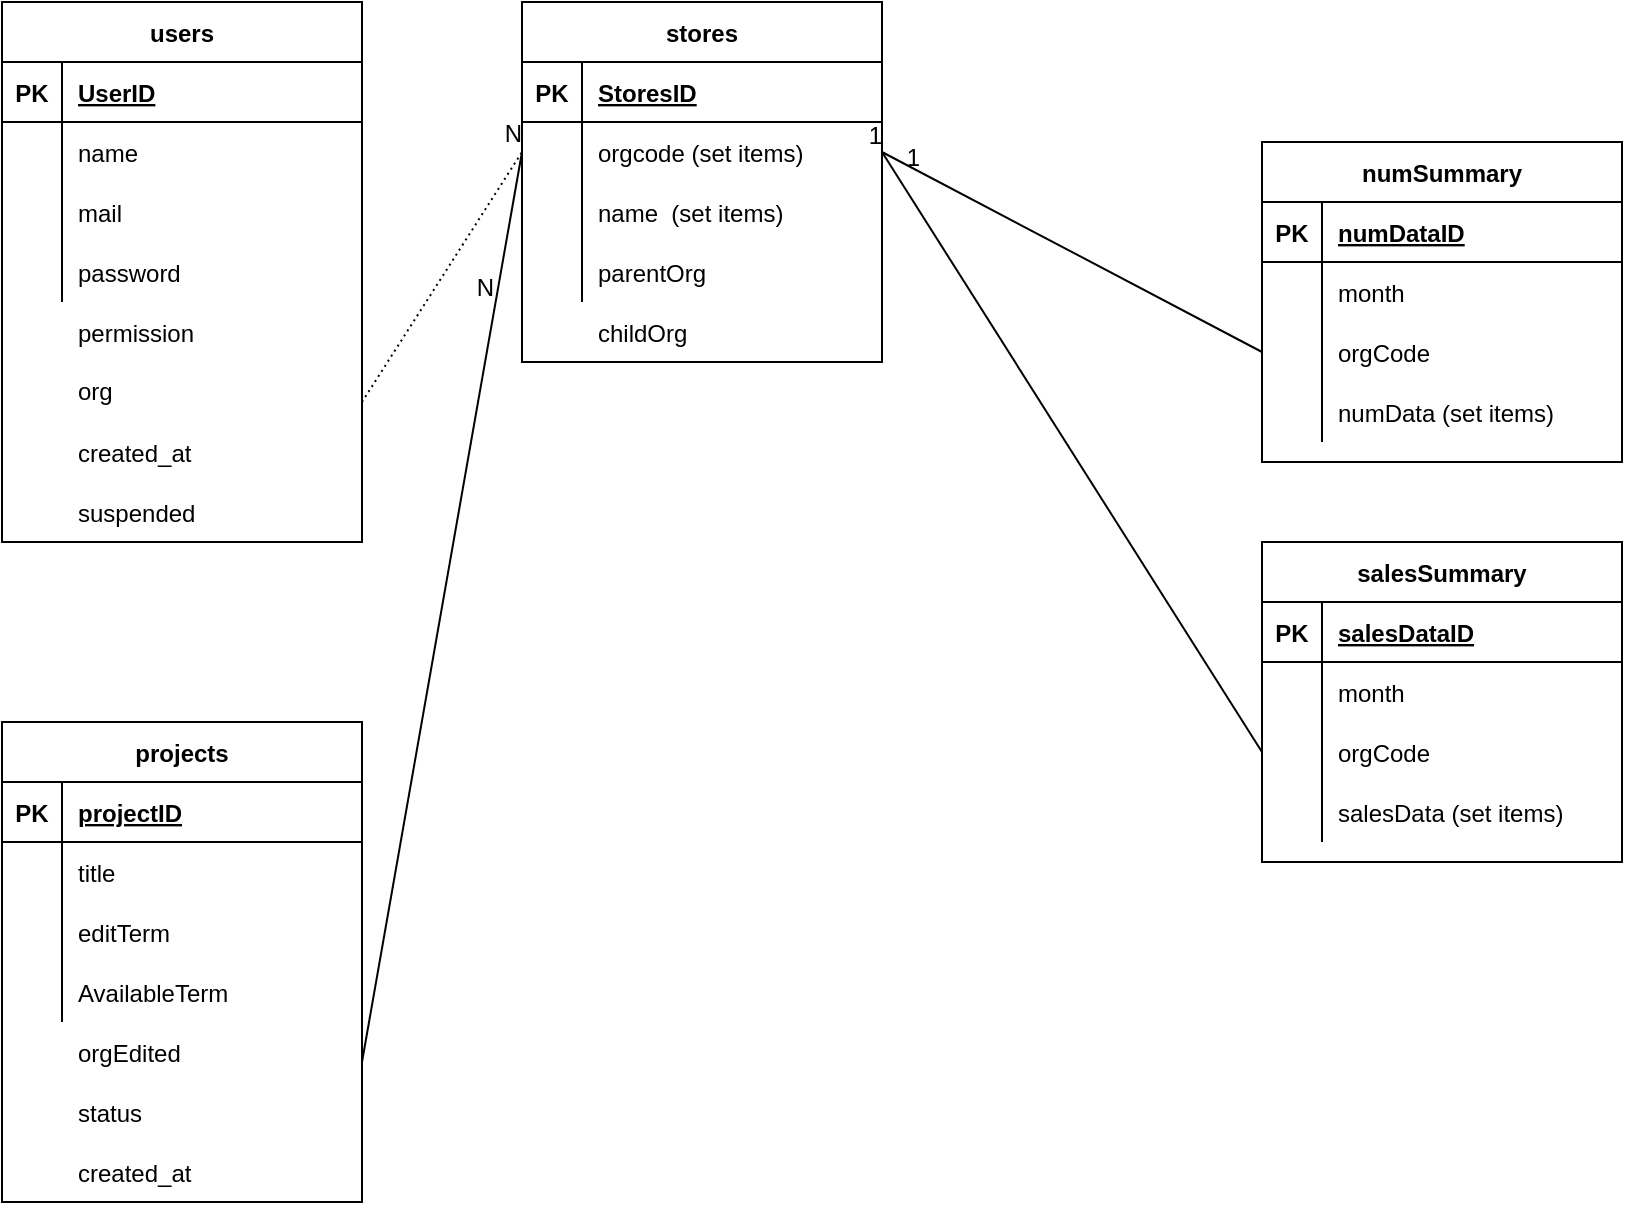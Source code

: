 <mxfile version="17.1.3" type="github">
  <diagram id="ukIvg0BYkN2WDy8ulzPw" name="Page-1">
    <mxGraphModel dx="623" dy="411" grid="1" gridSize="10" guides="1" tooltips="1" connect="1" arrows="1" fold="1" page="1" pageScale="1" pageWidth="1169" pageHeight="827" math="0" shadow="0">
      <root>
        <mxCell id="0" />
        <mxCell id="1" parent="0" />
        <mxCell id="ebwm0bZ7i5sZ_VefGsjz-1" value="users" style="shape=table;startSize=30;container=1;collapsible=1;childLayout=tableLayout;fixedRows=1;rowLines=0;fontStyle=1;align=center;resizeLast=1;" parent="1" vertex="1">
          <mxGeometry x="250" y="130" width="180" height="270" as="geometry" />
        </mxCell>
        <mxCell id="ebwm0bZ7i5sZ_VefGsjz-2" value="" style="shape=tableRow;horizontal=0;startSize=0;swimlaneHead=0;swimlaneBody=0;fillColor=none;collapsible=0;dropTarget=0;points=[[0,0.5],[1,0.5]];portConstraint=eastwest;top=0;left=0;right=0;bottom=1;" parent="ebwm0bZ7i5sZ_VefGsjz-1" vertex="1">
          <mxGeometry y="30" width="180" height="30" as="geometry" />
        </mxCell>
        <mxCell id="ebwm0bZ7i5sZ_VefGsjz-3" value="PK" style="shape=partialRectangle;connectable=0;fillColor=none;top=0;left=0;bottom=0;right=0;fontStyle=1;overflow=hidden;" parent="ebwm0bZ7i5sZ_VefGsjz-2" vertex="1">
          <mxGeometry width="30" height="30" as="geometry">
            <mxRectangle width="30" height="30" as="alternateBounds" />
          </mxGeometry>
        </mxCell>
        <mxCell id="ebwm0bZ7i5sZ_VefGsjz-4" value="UserID" style="shape=partialRectangle;connectable=0;fillColor=none;top=0;left=0;bottom=0;right=0;align=left;spacingLeft=6;fontStyle=5;overflow=hidden;" parent="ebwm0bZ7i5sZ_VefGsjz-2" vertex="1">
          <mxGeometry x="30" width="150" height="30" as="geometry">
            <mxRectangle width="150" height="30" as="alternateBounds" />
          </mxGeometry>
        </mxCell>
        <mxCell id="ebwm0bZ7i5sZ_VefGsjz-5" value="" style="shape=tableRow;horizontal=0;startSize=0;swimlaneHead=0;swimlaneBody=0;fillColor=none;collapsible=0;dropTarget=0;points=[[0,0.5],[1,0.5]];portConstraint=eastwest;top=0;left=0;right=0;bottom=0;" parent="ebwm0bZ7i5sZ_VefGsjz-1" vertex="1">
          <mxGeometry y="60" width="180" height="30" as="geometry" />
        </mxCell>
        <mxCell id="ebwm0bZ7i5sZ_VefGsjz-6" value="" style="shape=partialRectangle;connectable=0;fillColor=none;top=0;left=0;bottom=0;right=0;editable=1;overflow=hidden;" parent="ebwm0bZ7i5sZ_VefGsjz-5" vertex="1">
          <mxGeometry width="30" height="30" as="geometry">
            <mxRectangle width="30" height="30" as="alternateBounds" />
          </mxGeometry>
        </mxCell>
        <mxCell id="ebwm0bZ7i5sZ_VefGsjz-7" value="name" style="shape=partialRectangle;connectable=0;fillColor=none;top=0;left=0;bottom=0;right=0;align=left;spacingLeft=6;overflow=hidden;" parent="ebwm0bZ7i5sZ_VefGsjz-5" vertex="1">
          <mxGeometry x="30" width="150" height="30" as="geometry">
            <mxRectangle width="150" height="30" as="alternateBounds" />
          </mxGeometry>
        </mxCell>
        <mxCell id="ebwm0bZ7i5sZ_VefGsjz-8" value="" style="shape=tableRow;horizontal=0;startSize=0;swimlaneHead=0;swimlaneBody=0;fillColor=none;collapsible=0;dropTarget=0;points=[[0,0.5],[1,0.5]];portConstraint=eastwest;top=0;left=0;right=0;bottom=0;" parent="ebwm0bZ7i5sZ_VefGsjz-1" vertex="1">
          <mxGeometry y="90" width="180" height="30" as="geometry" />
        </mxCell>
        <mxCell id="ebwm0bZ7i5sZ_VefGsjz-9" value="" style="shape=partialRectangle;connectable=0;fillColor=none;top=0;left=0;bottom=0;right=0;editable=1;overflow=hidden;" parent="ebwm0bZ7i5sZ_VefGsjz-8" vertex="1">
          <mxGeometry width="30" height="30" as="geometry">
            <mxRectangle width="30" height="30" as="alternateBounds" />
          </mxGeometry>
        </mxCell>
        <mxCell id="ebwm0bZ7i5sZ_VefGsjz-10" value="mail" style="shape=partialRectangle;connectable=0;fillColor=none;top=0;left=0;bottom=0;right=0;align=left;spacingLeft=6;overflow=hidden;" parent="ebwm0bZ7i5sZ_VefGsjz-8" vertex="1">
          <mxGeometry x="30" width="150" height="30" as="geometry">
            <mxRectangle width="150" height="30" as="alternateBounds" />
          </mxGeometry>
        </mxCell>
        <mxCell id="ebwm0bZ7i5sZ_VefGsjz-11" value="" style="shape=tableRow;horizontal=0;startSize=0;swimlaneHead=0;swimlaneBody=0;fillColor=none;collapsible=0;dropTarget=0;points=[[0,0.5],[1,0.5]];portConstraint=eastwest;top=0;left=0;right=0;bottom=0;" parent="ebwm0bZ7i5sZ_VefGsjz-1" vertex="1">
          <mxGeometry y="120" width="180" height="30" as="geometry" />
        </mxCell>
        <mxCell id="ebwm0bZ7i5sZ_VefGsjz-12" value="" style="shape=partialRectangle;connectable=0;fillColor=none;top=0;left=0;bottom=0;right=0;editable=1;overflow=hidden;" parent="ebwm0bZ7i5sZ_VefGsjz-11" vertex="1">
          <mxGeometry width="30" height="30" as="geometry">
            <mxRectangle width="30" height="30" as="alternateBounds" />
          </mxGeometry>
        </mxCell>
        <mxCell id="ebwm0bZ7i5sZ_VefGsjz-13" value="password" style="shape=partialRectangle;connectable=0;fillColor=none;top=0;left=0;bottom=0;right=0;align=left;spacingLeft=6;overflow=hidden;" parent="ebwm0bZ7i5sZ_VefGsjz-11" vertex="1">
          <mxGeometry x="30" width="150" height="30" as="geometry">
            <mxRectangle width="150" height="30" as="alternateBounds" />
          </mxGeometry>
        </mxCell>
        <mxCell id="5seA8CNxQJPX0N7-a4S8-1" value="stores" style="shape=table;startSize=30;container=1;collapsible=1;childLayout=tableLayout;fixedRows=1;rowLines=0;fontStyle=1;align=center;resizeLast=1;" vertex="1" parent="1">
          <mxGeometry x="510" y="130" width="180" height="180" as="geometry" />
        </mxCell>
        <mxCell id="5seA8CNxQJPX0N7-a4S8-2" value="" style="shape=tableRow;horizontal=0;startSize=0;swimlaneHead=0;swimlaneBody=0;fillColor=none;collapsible=0;dropTarget=0;points=[[0,0.5],[1,0.5]];portConstraint=eastwest;top=0;left=0;right=0;bottom=1;" vertex="1" parent="5seA8CNxQJPX0N7-a4S8-1">
          <mxGeometry y="30" width="180" height="30" as="geometry" />
        </mxCell>
        <mxCell id="5seA8CNxQJPX0N7-a4S8-3" value="PK" style="shape=partialRectangle;connectable=0;fillColor=none;top=0;left=0;bottom=0;right=0;fontStyle=1;overflow=hidden;" vertex="1" parent="5seA8CNxQJPX0N7-a4S8-2">
          <mxGeometry width="30" height="30" as="geometry">
            <mxRectangle width="30" height="30" as="alternateBounds" />
          </mxGeometry>
        </mxCell>
        <mxCell id="5seA8CNxQJPX0N7-a4S8-4" value="StoresID" style="shape=partialRectangle;connectable=0;fillColor=none;top=0;left=0;bottom=0;right=0;align=left;spacingLeft=6;fontStyle=5;overflow=hidden;" vertex="1" parent="5seA8CNxQJPX0N7-a4S8-2">
          <mxGeometry x="30" width="150" height="30" as="geometry">
            <mxRectangle width="150" height="30" as="alternateBounds" />
          </mxGeometry>
        </mxCell>
        <mxCell id="5seA8CNxQJPX0N7-a4S8-5" value="" style="shape=tableRow;horizontal=0;startSize=0;swimlaneHead=0;swimlaneBody=0;fillColor=none;collapsible=0;dropTarget=0;points=[[0,0.5],[1,0.5]];portConstraint=eastwest;top=0;left=0;right=0;bottom=0;" vertex="1" parent="5seA8CNxQJPX0N7-a4S8-1">
          <mxGeometry y="60" width="180" height="30" as="geometry" />
        </mxCell>
        <mxCell id="5seA8CNxQJPX0N7-a4S8-6" value="" style="shape=partialRectangle;connectable=0;fillColor=none;top=0;left=0;bottom=0;right=0;editable=1;overflow=hidden;" vertex="1" parent="5seA8CNxQJPX0N7-a4S8-5">
          <mxGeometry width="30" height="30" as="geometry">
            <mxRectangle width="30" height="30" as="alternateBounds" />
          </mxGeometry>
        </mxCell>
        <mxCell id="5seA8CNxQJPX0N7-a4S8-7" value="orgcode (set items)" style="shape=partialRectangle;connectable=0;fillColor=none;top=0;left=0;bottom=0;right=0;align=left;spacingLeft=6;overflow=hidden;" vertex="1" parent="5seA8CNxQJPX0N7-a4S8-5">
          <mxGeometry x="30" width="150" height="30" as="geometry">
            <mxRectangle width="150" height="30" as="alternateBounds" />
          </mxGeometry>
        </mxCell>
        <mxCell id="5seA8CNxQJPX0N7-a4S8-8" value="" style="shape=tableRow;horizontal=0;startSize=0;swimlaneHead=0;swimlaneBody=0;fillColor=none;collapsible=0;dropTarget=0;points=[[0,0.5],[1,0.5]];portConstraint=eastwest;top=0;left=0;right=0;bottom=0;" vertex="1" parent="5seA8CNxQJPX0N7-a4S8-1">
          <mxGeometry y="90" width="180" height="30" as="geometry" />
        </mxCell>
        <mxCell id="5seA8CNxQJPX0N7-a4S8-9" value="" style="shape=partialRectangle;connectable=0;fillColor=none;top=0;left=0;bottom=0;right=0;editable=1;overflow=hidden;" vertex="1" parent="5seA8CNxQJPX0N7-a4S8-8">
          <mxGeometry width="30" height="30" as="geometry">
            <mxRectangle width="30" height="30" as="alternateBounds" />
          </mxGeometry>
        </mxCell>
        <mxCell id="5seA8CNxQJPX0N7-a4S8-10" value="name  (set items)" style="shape=partialRectangle;connectable=0;fillColor=none;top=0;left=0;bottom=0;right=0;align=left;spacingLeft=6;overflow=hidden;" vertex="1" parent="5seA8CNxQJPX0N7-a4S8-8">
          <mxGeometry x="30" width="150" height="30" as="geometry">
            <mxRectangle width="150" height="30" as="alternateBounds" />
          </mxGeometry>
        </mxCell>
        <mxCell id="5seA8CNxQJPX0N7-a4S8-11" value="" style="shape=tableRow;horizontal=0;startSize=0;swimlaneHead=0;swimlaneBody=0;fillColor=none;collapsible=0;dropTarget=0;points=[[0,0.5],[1,0.5]];portConstraint=eastwest;top=0;left=0;right=0;bottom=0;" vertex="1" parent="5seA8CNxQJPX0N7-a4S8-1">
          <mxGeometry y="120" width="180" height="30" as="geometry" />
        </mxCell>
        <mxCell id="5seA8CNxQJPX0N7-a4S8-12" value="" style="shape=partialRectangle;connectable=0;fillColor=none;top=0;left=0;bottom=0;right=0;editable=1;overflow=hidden;" vertex="1" parent="5seA8CNxQJPX0N7-a4S8-11">
          <mxGeometry width="30" height="30" as="geometry">
            <mxRectangle width="30" height="30" as="alternateBounds" />
          </mxGeometry>
        </mxCell>
        <mxCell id="5seA8CNxQJPX0N7-a4S8-13" value="parentOrg" style="shape=partialRectangle;connectable=0;fillColor=none;top=0;left=0;bottom=0;right=0;align=left;spacingLeft=6;overflow=hidden;" vertex="1" parent="5seA8CNxQJPX0N7-a4S8-11">
          <mxGeometry x="30" width="150" height="30" as="geometry">
            <mxRectangle width="150" height="30" as="alternateBounds" />
          </mxGeometry>
        </mxCell>
        <mxCell id="5seA8CNxQJPX0N7-a4S8-14" value="permission" style="shape=partialRectangle;connectable=0;fillColor=none;top=0;left=0;bottom=0;right=0;align=left;spacingLeft=6;overflow=hidden;" vertex="1" parent="1">
          <mxGeometry x="280" y="280" width="150" height="30" as="geometry">
            <mxRectangle width="150" height="30" as="alternateBounds" />
          </mxGeometry>
        </mxCell>
        <mxCell id="5seA8CNxQJPX0N7-a4S8-15" value="org" style="shape=partialRectangle;connectable=0;fillColor=none;top=0;left=0;bottom=0;right=0;align=left;spacingLeft=6;overflow=hidden;" vertex="1" parent="1">
          <mxGeometry x="280" y="309" width="150" height="30" as="geometry">
            <mxRectangle width="150" height="30" as="alternateBounds" />
          </mxGeometry>
        </mxCell>
        <mxCell id="5seA8CNxQJPX0N7-a4S8-16" value="created_at" style="shape=partialRectangle;connectable=0;fillColor=none;top=0;left=0;bottom=0;right=0;align=left;spacingLeft=6;overflow=hidden;" vertex="1" parent="1">
          <mxGeometry x="280" y="340" width="150" height="30" as="geometry">
            <mxRectangle width="150" height="30" as="alternateBounds" />
          </mxGeometry>
        </mxCell>
        <mxCell id="5seA8CNxQJPX0N7-a4S8-17" value="suspended" style="shape=partialRectangle;connectable=0;fillColor=none;top=0;left=0;bottom=0;right=0;align=left;spacingLeft=6;overflow=hidden;" vertex="1" parent="1">
          <mxGeometry x="280" y="370" width="150" height="30" as="geometry">
            <mxRectangle width="150" height="30" as="alternateBounds" />
          </mxGeometry>
        </mxCell>
        <mxCell id="5seA8CNxQJPX0N7-a4S8-18" value="childOrg" style="shape=partialRectangle;connectable=0;fillColor=none;top=0;left=0;bottom=0;right=0;align=left;spacingLeft=6;overflow=hidden;" vertex="1" parent="1">
          <mxGeometry x="540" y="280" width="150" height="30" as="geometry">
            <mxRectangle width="150" height="30" as="alternateBounds" />
          </mxGeometry>
        </mxCell>
        <mxCell id="5seA8CNxQJPX0N7-a4S8-22" value="" style="endArrow=none;html=1;rounded=0;dashed=1;dashPattern=1 2;entryX=0;entryY=0.5;entryDx=0;entryDy=0;" edge="1" parent="1" target="5seA8CNxQJPX0N7-a4S8-5">
          <mxGeometry relative="1" as="geometry">
            <mxPoint x="430" y="330" as="sourcePoint" />
            <mxPoint x="570" y="250" as="targetPoint" />
          </mxGeometry>
        </mxCell>
        <mxCell id="5seA8CNxQJPX0N7-a4S8-23" value="N" style="resizable=0;html=1;align=right;verticalAlign=bottom;" connectable="0" vertex="1" parent="5seA8CNxQJPX0N7-a4S8-22">
          <mxGeometry x="1" relative="1" as="geometry" />
        </mxCell>
        <mxCell id="5seA8CNxQJPX0N7-a4S8-24" value="projects" style="shape=table;startSize=30;container=1;collapsible=1;childLayout=tableLayout;fixedRows=1;rowLines=0;fontStyle=1;align=center;resizeLast=1;" vertex="1" parent="1">
          <mxGeometry x="250" y="490" width="180" height="240" as="geometry" />
        </mxCell>
        <mxCell id="5seA8CNxQJPX0N7-a4S8-25" value="" style="shape=tableRow;horizontal=0;startSize=0;swimlaneHead=0;swimlaneBody=0;fillColor=none;collapsible=0;dropTarget=0;points=[[0,0.5],[1,0.5]];portConstraint=eastwest;top=0;left=0;right=0;bottom=1;" vertex="1" parent="5seA8CNxQJPX0N7-a4S8-24">
          <mxGeometry y="30" width="180" height="30" as="geometry" />
        </mxCell>
        <mxCell id="5seA8CNxQJPX0N7-a4S8-26" value="PK" style="shape=partialRectangle;connectable=0;fillColor=none;top=0;left=0;bottom=0;right=0;fontStyle=1;overflow=hidden;" vertex="1" parent="5seA8CNxQJPX0N7-a4S8-25">
          <mxGeometry width="30" height="30" as="geometry">
            <mxRectangle width="30" height="30" as="alternateBounds" />
          </mxGeometry>
        </mxCell>
        <mxCell id="5seA8CNxQJPX0N7-a4S8-27" value="projectID" style="shape=partialRectangle;connectable=0;fillColor=none;top=0;left=0;bottom=0;right=0;align=left;spacingLeft=6;fontStyle=5;overflow=hidden;" vertex="1" parent="5seA8CNxQJPX0N7-a4S8-25">
          <mxGeometry x="30" width="150" height="30" as="geometry">
            <mxRectangle width="150" height="30" as="alternateBounds" />
          </mxGeometry>
        </mxCell>
        <mxCell id="5seA8CNxQJPX0N7-a4S8-28" value="" style="shape=tableRow;horizontal=0;startSize=0;swimlaneHead=0;swimlaneBody=0;fillColor=none;collapsible=0;dropTarget=0;points=[[0,0.5],[1,0.5]];portConstraint=eastwest;top=0;left=0;right=0;bottom=0;" vertex="1" parent="5seA8CNxQJPX0N7-a4S8-24">
          <mxGeometry y="60" width="180" height="30" as="geometry" />
        </mxCell>
        <mxCell id="5seA8CNxQJPX0N7-a4S8-29" value="" style="shape=partialRectangle;connectable=0;fillColor=none;top=0;left=0;bottom=0;right=0;editable=1;overflow=hidden;" vertex="1" parent="5seA8CNxQJPX0N7-a4S8-28">
          <mxGeometry width="30" height="30" as="geometry">
            <mxRectangle width="30" height="30" as="alternateBounds" />
          </mxGeometry>
        </mxCell>
        <mxCell id="5seA8CNxQJPX0N7-a4S8-30" value="title" style="shape=partialRectangle;connectable=0;fillColor=none;top=0;left=0;bottom=0;right=0;align=left;spacingLeft=6;overflow=hidden;" vertex="1" parent="5seA8CNxQJPX0N7-a4S8-28">
          <mxGeometry x="30" width="150" height="30" as="geometry">
            <mxRectangle width="150" height="30" as="alternateBounds" />
          </mxGeometry>
        </mxCell>
        <mxCell id="5seA8CNxQJPX0N7-a4S8-31" value="" style="shape=tableRow;horizontal=0;startSize=0;swimlaneHead=0;swimlaneBody=0;fillColor=none;collapsible=0;dropTarget=0;points=[[0,0.5],[1,0.5]];portConstraint=eastwest;top=0;left=0;right=0;bottom=0;" vertex="1" parent="5seA8CNxQJPX0N7-a4S8-24">
          <mxGeometry y="90" width="180" height="30" as="geometry" />
        </mxCell>
        <mxCell id="5seA8CNxQJPX0N7-a4S8-32" value="" style="shape=partialRectangle;connectable=0;fillColor=none;top=0;left=0;bottom=0;right=0;editable=1;overflow=hidden;" vertex="1" parent="5seA8CNxQJPX0N7-a4S8-31">
          <mxGeometry width="30" height="30" as="geometry">
            <mxRectangle width="30" height="30" as="alternateBounds" />
          </mxGeometry>
        </mxCell>
        <mxCell id="5seA8CNxQJPX0N7-a4S8-33" value="editTerm" style="shape=partialRectangle;connectable=0;fillColor=none;top=0;left=0;bottom=0;right=0;align=left;spacingLeft=6;overflow=hidden;" vertex="1" parent="5seA8CNxQJPX0N7-a4S8-31">
          <mxGeometry x="30" width="150" height="30" as="geometry">
            <mxRectangle width="150" height="30" as="alternateBounds" />
          </mxGeometry>
        </mxCell>
        <mxCell id="5seA8CNxQJPX0N7-a4S8-34" value="" style="shape=tableRow;horizontal=0;startSize=0;swimlaneHead=0;swimlaneBody=0;fillColor=none;collapsible=0;dropTarget=0;points=[[0,0.5],[1,0.5]];portConstraint=eastwest;top=0;left=0;right=0;bottom=0;" vertex="1" parent="5seA8CNxQJPX0N7-a4S8-24">
          <mxGeometry y="120" width="180" height="30" as="geometry" />
        </mxCell>
        <mxCell id="5seA8CNxQJPX0N7-a4S8-35" value="" style="shape=partialRectangle;connectable=0;fillColor=none;top=0;left=0;bottom=0;right=0;editable=1;overflow=hidden;" vertex="1" parent="5seA8CNxQJPX0N7-a4S8-34">
          <mxGeometry width="30" height="30" as="geometry">
            <mxRectangle width="30" height="30" as="alternateBounds" />
          </mxGeometry>
        </mxCell>
        <mxCell id="5seA8CNxQJPX0N7-a4S8-36" value="AvailableTerm" style="shape=partialRectangle;connectable=0;fillColor=none;top=0;left=0;bottom=0;right=0;align=left;spacingLeft=6;overflow=hidden;" vertex="1" parent="5seA8CNxQJPX0N7-a4S8-34">
          <mxGeometry x="30" width="150" height="30" as="geometry">
            <mxRectangle width="150" height="30" as="alternateBounds" />
          </mxGeometry>
        </mxCell>
        <mxCell id="5seA8CNxQJPX0N7-a4S8-37" value="orgEdited" style="shape=partialRectangle;connectable=0;fillColor=none;top=0;left=0;bottom=0;right=0;align=left;spacingLeft=6;overflow=hidden;" vertex="1" parent="1">
          <mxGeometry x="280" y="640" width="150" height="30" as="geometry">
            <mxRectangle width="150" height="30" as="alternateBounds" />
          </mxGeometry>
        </mxCell>
        <mxCell id="5seA8CNxQJPX0N7-a4S8-38" value="" style="endArrow=none;html=1;rounded=0;entryX=0;entryY=0.5;entryDx=0;entryDy=0;" edge="1" parent="1" target="5seA8CNxQJPX0N7-a4S8-5">
          <mxGeometry relative="1" as="geometry">
            <mxPoint x="430" y="660" as="sourcePoint" />
            <mxPoint x="510" y="220" as="targetPoint" />
          </mxGeometry>
        </mxCell>
        <mxCell id="5seA8CNxQJPX0N7-a4S8-39" value="N" style="resizable=0;html=1;align=right;verticalAlign=bottom;" connectable="0" vertex="1" parent="5seA8CNxQJPX0N7-a4S8-38">
          <mxGeometry x="1" relative="1" as="geometry">
            <mxPoint x="-14" y="77" as="offset" />
          </mxGeometry>
        </mxCell>
        <mxCell id="5seA8CNxQJPX0N7-a4S8-43" value="status" style="shape=partialRectangle;connectable=0;fillColor=none;top=0;left=0;bottom=0;right=0;align=left;spacingLeft=6;overflow=hidden;" vertex="1" parent="1">
          <mxGeometry x="280" y="670" width="150" height="30" as="geometry">
            <mxRectangle width="150" height="30" as="alternateBounds" />
          </mxGeometry>
        </mxCell>
        <mxCell id="5seA8CNxQJPX0N7-a4S8-44" value="created_at" style="shape=partialRectangle;connectable=0;fillColor=none;top=0;left=0;bottom=0;right=0;align=left;spacingLeft=6;overflow=hidden;" vertex="1" parent="1">
          <mxGeometry x="280" y="700" width="150" height="30" as="geometry">
            <mxRectangle width="150" height="30" as="alternateBounds" />
          </mxGeometry>
        </mxCell>
        <mxCell id="5seA8CNxQJPX0N7-a4S8-45" value="salesSummary" style="shape=table;startSize=30;container=1;collapsible=1;childLayout=tableLayout;fixedRows=1;rowLines=0;fontStyle=1;align=center;resizeLast=1;" vertex="1" parent="1">
          <mxGeometry x="880" y="400" width="180" height="160" as="geometry" />
        </mxCell>
        <mxCell id="5seA8CNxQJPX0N7-a4S8-46" value="" style="shape=tableRow;horizontal=0;startSize=0;swimlaneHead=0;swimlaneBody=0;fillColor=none;collapsible=0;dropTarget=0;points=[[0,0.5],[1,0.5]];portConstraint=eastwest;top=0;left=0;right=0;bottom=1;" vertex="1" parent="5seA8CNxQJPX0N7-a4S8-45">
          <mxGeometry y="30" width="180" height="30" as="geometry" />
        </mxCell>
        <mxCell id="5seA8CNxQJPX0N7-a4S8-47" value="PK" style="shape=partialRectangle;connectable=0;fillColor=none;top=0;left=0;bottom=0;right=0;fontStyle=1;overflow=hidden;" vertex="1" parent="5seA8CNxQJPX0N7-a4S8-46">
          <mxGeometry width="30" height="30" as="geometry">
            <mxRectangle width="30" height="30" as="alternateBounds" />
          </mxGeometry>
        </mxCell>
        <mxCell id="5seA8CNxQJPX0N7-a4S8-48" value="salesDataID" style="shape=partialRectangle;connectable=0;fillColor=none;top=0;left=0;bottom=0;right=0;align=left;spacingLeft=6;fontStyle=5;overflow=hidden;" vertex="1" parent="5seA8CNxQJPX0N7-a4S8-46">
          <mxGeometry x="30" width="150" height="30" as="geometry">
            <mxRectangle width="150" height="30" as="alternateBounds" />
          </mxGeometry>
        </mxCell>
        <mxCell id="5seA8CNxQJPX0N7-a4S8-49" value="" style="shape=tableRow;horizontal=0;startSize=0;swimlaneHead=0;swimlaneBody=0;fillColor=none;collapsible=0;dropTarget=0;points=[[0,0.5],[1,0.5]];portConstraint=eastwest;top=0;left=0;right=0;bottom=0;" vertex="1" parent="5seA8CNxQJPX0N7-a4S8-45">
          <mxGeometry y="60" width="180" height="30" as="geometry" />
        </mxCell>
        <mxCell id="5seA8CNxQJPX0N7-a4S8-50" value="" style="shape=partialRectangle;connectable=0;fillColor=none;top=0;left=0;bottom=0;right=0;editable=1;overflow=hidden;" vertex="1" parent="5seA8CNxQJPX0N7-a4S8-49">
          <mxGeometry width="30" height="30" as="geometry">
            <mxRectangle width="30" height="30" as="alternateBounds" />
          </mxGeometry>
        </mxCell>
        <mxCell id="5seA8CNxQJPX0N7-a4S8-51" value="month" style="shape=partialRectangle;connectable=0;fillColor=none;top=0;left=0;bottom=0;right=0;align=left;spacingLeft=6;overflow=hidden;" vertex="1" parent="5seA8CNxQJPX0N7-a4S8-49">
          <mxGeometry x="30" width="150" height="30" as="geometry">
            <mxRectangle width="150" height="30" as="alternateBounds" />
          </mxGeometry>
        </mxCell>
        <mxCell id="5seA8CNxQJPX0N7-a4S8-52" value="" style="shape=tableRow;horizontal=0;startSize=0;swimlaneHead=0;swimlaneBody=0;fillColor=none;collapsible=0;dropTarget=0;points=[[0,0.5],[1,0.5]];portConstraint=eastwest;top=0;left=0;right=0;bottom=0;" vertex="1" parent="5seA8CNxQJPX0N7-a4S8-45">
          <mxGeometry y="90" width="180" height="30" as="geometry" />
        </mxCell>
        <mxCell id="5seA8CNxQJPX0N7-a4S8-53" value="" style="shape=partialRectangle;connectable=0;fillColor=none;top=0;left=0;bottom=0;right=0;editable=1;overflow=hidden;" vertex="1" parent="5seA8CNxQJPX0N7-a4S8-52">
          <mxGeometry width="30" height="30" as="geometry">
            <mxRectangle width="30" height="30" as="alternateBounds" />
          </mxGeometry>
        </mxCell>
        <mxCell id="5seA8CNxQJPX0N7-a4S8-54" value="orgCode" style="shape=partialRectangle;connectable=0;fillColor=none;top=0;left=0;bottom=0;right=0;align=left;spacingLeft=6;overflow=hidden;" vertex="1" parent="5seA8CNxQJPX0N7-a4S8-52">
          <mxGeometry x="30" width="150" height="30" as="geometry">
            <mxRectangle width="150" height="30" as="alternateBounds" />
          </mxGeometry>
        </mxCell>
        <mxCell id="5seA8CNxQJPX0N7-a4S8-55" value="" style="shape=tableRow;horizontal=0;startSize=0;swimlaneHead=0;swimlaneBody=0;fillColor=none;collapsible=0;dropTarget=0;points=[[0,0.5],[1,0.5]];portConstraint=eastwest;top=0;left=0;right=0;bottom=0;" vertex="1" parent="5seA8CNxQJPX0N7-a4S8-45">
          <mxGeometry y="120" width="180" height="30" as="geometry" />
        </mxCell>
        <mxCell id="5seA8CNxQJPX0N7-a4S8-56" value="" style="shape=partialRectangle;connectable=0;fillColor=none;top=0;left=0;bottom=0;right=0;editable=1;overflow=hidden;" vertex="1" parent="5seA8CNxQJPX0N7-a4S8-55">
          <mxGeometry width="30" height="30" as="geometry">
            <mxRectangle width="30" height="30" as="alternateBounds" />
          </mxGeometry>
        </mxCell>
        <mxCell id="5seA8CNxQJPX0N7-a4S8-57" value="salesData (set items)" style="shape=partialRectangle;connectable=0;fillColor=none;top=0;left=0;bottom=0;right=0;align=left;spacingLeft=6;overflow=hidden;" vertex="1" parent="5seA8CNxQJPX0N7-a4S8-55">
          <mxGeometry x="30" width="150" height="30" as="geometry">
            <mxRectangle width="150" height="30" as="alternateBounds" />
          </mxGeometry>
        </mxCell>
        <mxCell id="5seA8CNxQJPX0N7-a4S8-58" value="" style="endArrow=none;html=1;rounded=0;exitX=0;exitY=0.5;exitDx=0;exitDy=0;entryX=1;entryY=0.5;entryDx=0;entryDy=0;" edge="1" parent="1" source="5seA8CNxQJPX0N7-a4S8-52" target="5seA8CNxQJPX0N7-a4S8-5">
          <mxGeometry relative="1" as="geometry">
            <mxPoint x="690" y="450" as="sourcePoint" />
            <mxPoint x="850" y="450" as="targetPoint" />
          </mxGeometry>
        </mxCell>
        <mxCell id="5seA8CNxQJPX0N7-a4S8-59" value="1" style="resizable=0;html=1;align=right;verticalAlign=bottom;" connectable="0" vertex="1" parent="5seA8CNxQJPX0N7-a4S8-58">
          <mxGeometry x="1" relative="1" as="geometry" />
        </mxCell>
        <mxCell id="5seA8CNxQJPX0N7-a4S8-60" value="numSummary" style="shape=table;startSize=30;container=1;collapsible=1;childLayout=tableLayout;fixedRows=1;rowLines=0;fontStyle=1;align=center;resizeLast=1;" vertex="1" parent="1">
          <mxGeometry x="880" y="200" width="180" height="160" as="geometry" />
        </mxCell>
        <mxCell id="5seA8CNxQJPX0N7-a4S8-61" value="" style="shape=tableRow;horizontal=0;startSize=0;swimlaneHead=0;swimlaneBody=0;fillColor=none;collapsible=0;dropTarget=0;points=[[0,0.5],[1,0.5]];portConstraint=eastwest;top=0;left=0;right=0;bottom=1;" vertex="1" parent="5seA8CNxQJPX0N7-a4S8-60">
          <mxGeometry y="30" width="180" height="30" as="geometry" />
        </mxCell>
        <mxCell id="5seA8CNxQJPX0N7-a4S8-62" value="PK" style="shape=partialRectangle;connectable=0;fillColor=none;top=0;left=0;bottom=0;right=0;fontStyle=1;overflow=hidden;" vertex="1" parent="5seA8CNxQJPX0N7-a4S8-61">
          <mxGeometry width="30" height="30" as="geometry">
            <mxRectangle width="30" height="30" as="alternateBounds" />
          </mxGeometry>
        </mxCell>
        <mxCell id="5seA8CNxQJPX0N7-a4S8-63" value="numDataID" style="shape=partialRectangle;connectable=0;fillColor=none;top=0;left=0;bottom=0;right=0;align=left;spacingLeft=6;fontStyle=5;overflow=hidden;" vertex="1" parent="5seA8CNxQJPX0N7-a4S8-61">
          <mxGeometry x="30" width="150" height="30" as="geometry">
            <mxRectangle width="150" height="30" as="alternateBounds" />
          </mxGeometry>
        </mxCell>
        <mxCell id="5seA8CNxQJPX0N7-a4S8-64" value="" style="shape=tableRow;horizontal=0;startSize=0;swimlaneHead=0;swimlaneBody=0;fillColor=none;collapsible=0;dropTarget=0;points=[[0,0.5],[1,0.5]];portConstraint=eastwest;top=0;left=0;right=0;bottom=0;" vertex="1" parent="5seA8CNxQJPX0N7-a4S8-60">
          <mxGeometry y="60" width="180" height="30" as="geometry" />
        </mxCell>
        <mxCell id="5seA8CNxQJPX0N7-a4S8-65" value="" style="shape=partialRectangle;connectable=0;fillColor=none;top=0;left=0;bottom=0;right=0;editable=1;overflow=hidden;" vertex="1" parent="5seA8CNxQJPX0N7-a4S8-64">
          <mxGeometry width="30" height="30" as="geometry">
            <mxRectangle width="30" height="30" as="alternateBounds" />
          </mxGeometry>
        </mxCell>
        <mxCell id="5seA8CNxQJPX0N7-a4S8-66" value="month" style="shape=partialRectangle;connectable=0;fillColor=none;top=0;left=0;bottom=0;right=0;align=left;spacingLeft=6;overflow=hidden;" vertex="1" parent="5seA8CNxQJPX0N7-a4S8-64">
          <mxGeometry x="30" width="150" height="30" as="geometry">
            <mxRectangle width="150" height="30" as="alternateBounds" />
          </mxGeometry>
        </mxCell>
        <mxCell id="5seA8CNxQJPX0N7-a4S8-67" value="" style="shape=tableRow;horizontal=0;startSize=0;swimlaneHead=0;swimlaneBody=0;fillColor=none;collapsible=0;dropTarget=0;points=[[0,0.5],[1,0.5]];portConstraint=eastwest;top=0;left=0;right=0;bottom=0;" vertex="1" parent="5seA8CNxQJPX0N7-a4S8-60">
          <mxGeometry y="90" width="180" height="30" as="geometry" />
        </mxCell>
        <mxCell id="5seA8CNxQJPX0N7-a4S8-68" value="" style="shape=partialRectangle;connectable=0;fillColor=none;top=0;left=0;bottom=0;right=0;editable=1;overflow=hidden;" vertex="1" parent="5seA8CNxQJPX0N7-a4S8-67">
          <mxGeometry width="30" height="30" as="geometry">
            <mxRectangle width="30" height="30" as="alternateBounds" />
          </mxGeometry>
        </mxCell>
        <mxCell id="5seA8CNxQJPX0N7-a4S8-69" value="orgCode" style="shape=partialRectangle;connectable=0;fillColor=none;top=0;left=0;bottom=0;right=0;align=left;spacingLeft=6;overflow=hidden;" vertex="1" parent="5seA8CNxQJPX0N7-a4S8-67">
          <mxGeometry x="30" width="150" height="30" as="geometry">
            <mxRectangle width="150" height="30" as="alternateBounds" />
          </mxGeometry>
        </mxCell>
        <mxCell id="5seA8CNxQJPX0N7-a4S8-70" value="" style="shape=tableRow;horizontal=0;startSize=0;swimlaneHead=0;swimlaneBody=0;fillColor=none;collapsible=0;dropTarget=0;points=[[0,0.5],[1,0.5]];portConstraint=eastwest;top=0;left=0;right=0;bottom=0;" vertex="1" parent="5seA8CNxQJPX0N7-a4S8-60">
          <mxGeometry y="120" width="180" height="30" as="geometry" />
        </mxCell>
        <mxCell id="5seA8CNxQJPX0N7-a4S8-71" value="" style="shape=partialRectangle;connectable=0;fillColor=none;top=0;left=0;bottom=0;right=0;editable=1;overflow=hidden;" vertex="1" parent="5seA8CNxQJPX0N7-a4S8-70">
          <mxGeometry width="30" height="30" as="geometry">
            <mxRectangle width="30" height="30" as="alternateBounds" />
          </mxGeometry>
        </mxCell>
        <mxCell id="5seA8CNxQJPX0N7-a4S8-72" value="numData (set items)" style="shape=partialRectangle;connectable=0;fillColor=none;top=0;left=0;bottom=0;right=0;align=left;spacingLeft=6;overflow=hidden;" vertex="1" parent="5seA8CNxQJPX0N7-a4S8-70">
          <mxGeometry x="30" width="150" height="30" as="geometry">
            <mxRectangle width="150" height="30" as="alternateBounds" />
          </mxGeometry>
        </mxCell>
        <mxCell id="5seA8CNxQJPX0N7-a4S8-73" value="" style="endArrow=none;html=1;rounded=0;exitX=0;exitY=0.5;exitDx=0;exitDy=0;entryX=1;entryY=0.5;entryDx=0;entryDy=0;" edge="1" parent="1" source="5seA8CNxQJPX0N7-a4S8-67" target="5seA8CNxQJPX0N7-a4S8-5">
          <mxGeometry relative="1" as="geometry">
            <mxPoint x="770" y="605" as="sourcePoint" />
            <mxPoint x="700" y="215" as="targetPoint" />
          </mxGeometry>
        </mxCell>
        <mxCell id="5seA8CNxQJPX0N7-a4S8-74" value="1" style="resizable=0;html=1;align=right;verticalAlign=bottom;" connectable="0" vertex="1" parent="5seA8CNxQJPX0N7-a4S8-73">
          <mxGeometry x="1" relative="1" as="geometry">
            <mxPoint x="19" y="11" as="offset" />
          </mxGeometry>
        </mxCell>
      </root>
    </mxGraphModel>
  </diagram>
</mxfile>
